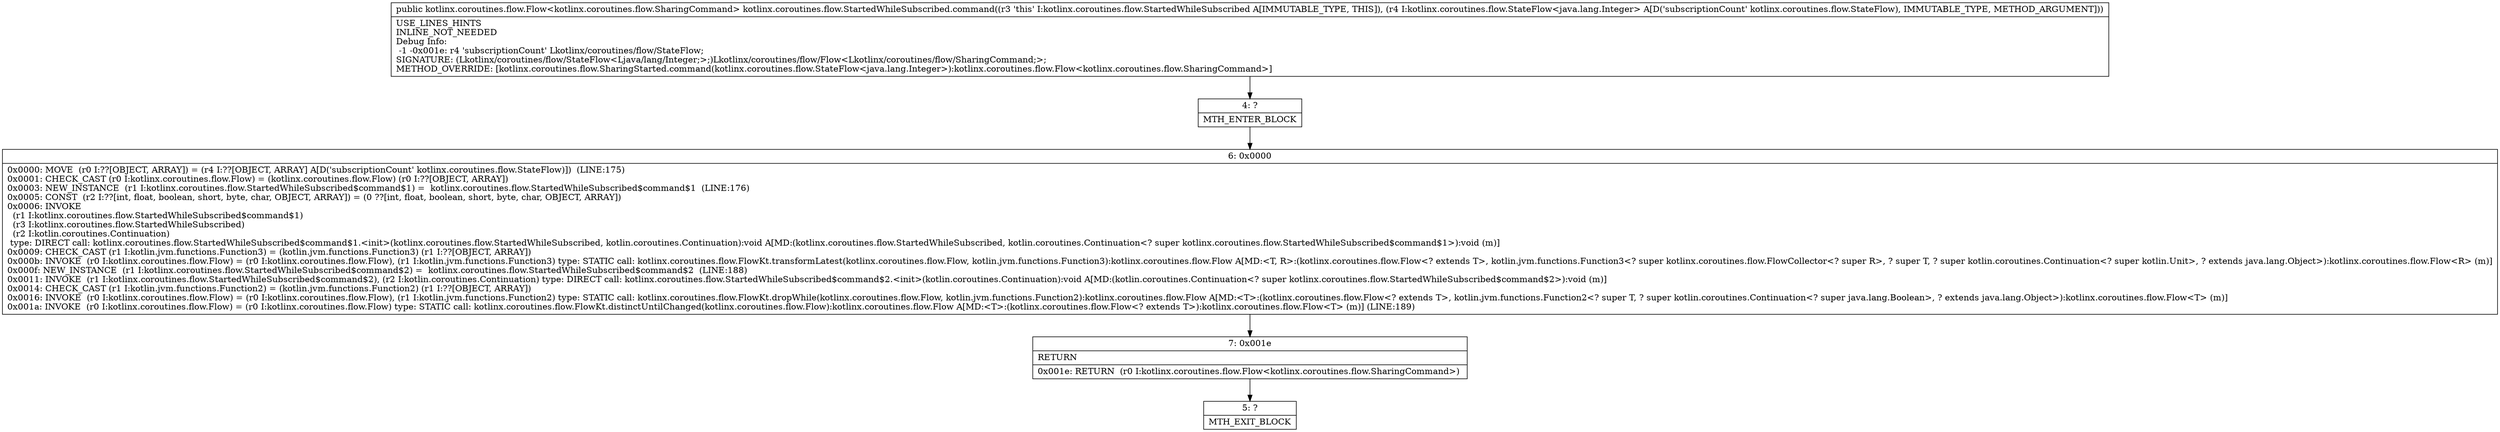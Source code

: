 digraph "CFG forkotlinx.coroutines.flow.StartedWhileSubscribed.command(Lkotlinx\/coroutines\/flow\/StateFlow;)Lkotlinx\/coroutines\/flow\/Flow;" {
Node_4 [shape=record,label="{4\:\ ?|MTH_ENTER_BLOCK\l}"];
Node_6 [shape=record,label="{6\:\ 0x0000|0x0000: MOVE  (r0 I:??[OBJECT, ARRAY]) = (r4 I:??[OBJECT, ARRAY] A[D('subscriptionCount' kotlinx.coroutines.flow.StateFlow)])  (LINE:175)\l0x0001: CHECK_CAST (r0 I:kotlinx.coroutines.flow.Flow) = (kotlinx.coroutines.flow.Flow) (r0 I:??[OBJECT, ARRAY]) \l0x0003: NEW_INSTANCE  (r1 I:kotlinx.coroutines.flow.StartedWhileSubscribed$command$1) =  kotlinx.coroutines.flow.StartedWhileSubscribed$command$1  (LINE:176)\l0x0005: CONST  (r2 I:??[int, float, boolean, short, byte, char, OBJECT, ARRAY]) = (0 ??[int, float, boolean, short, byte, char, OBJECT, ARRAY]) \l0x0006: INVOKE  \l  (r1 I:kotlinx.coroutines.flow.StartedWhileSubscribed$command$1)\l  (r3 I:kotlinx.coroutines.flow.StartedWhileSubscribed)\l  (r2 I:kotlin.coroutines.Continuation)\l type: DIRECT call: kotlinx.coroutines.flow.StartedWhileSubscribed$command$1.\<init\>(kotlinx.coroutines.flow.StartedWhileSubscribed, kotlin.coroutines.Continuation):void A[MD:(kotlinx.coroutines.flow.StartedWhileSubscribed, kotlin.coroutines.Continuation\<? super kotlinx.coroutines.flow.StartedWhileSubscribed$command$1\>):void (m)]\l0x0009: CHECK_CAST (r1 I:kotlin.jvm.functions.Function3) = (kotlin.jvm.functions.Function3) (r1 I:??[OBJECT, ARRAY]) \l0x000b: INVOKE  (r0 I:kotlinx.coroutines.flow.Flow) = (r0 I:kotlinx.coroutines.flow.Flow), (r1 I:kotlin.jvm.functions.Function3) type: STATIC call: kotlinx.coroutines.flow.FlowKt.transformLatest(kotlinx.coroutines.flow.Flow, kotlin.jvm.functions.Function3):kotlinx.coroutines.flow.Flow A[MD:\<T, R\>:(kotlinx.coroutines.flow.Flow\<? extends T\>, kotlin.jvm.functions.Function3\<? super kotlinx.coroutines.flow.FlowCollector\<? super R\>, ? super T, ? super kotlin.coroutines.Continuation\<? super kotlin.Unit\>, ? extends java.lang.Object\>):kotlinx.coroutines.flow.Flow\<R\> (m)]\l0x000f: NEW_INSTANCE  (r1 I:kotlinx.coroutines.flow.StartedWhileSubscribed$command$2) =  kotlinx.coroutines.flow.StartedWhileSubscribed$command$2  (LINE:188)\l0x0011: INVOKE  (r1 I:kotlinx.coroutines.flow.StartedWhileSubscribed$command$2), (r2 I:kotlin.coroutines.Continuation) type: DIRECT call: kotlinx.coroutines.flow.StartedWhileSubscribed$command$2.\<init\>(kotlin.coroutines.Continuation):void A[MD:(kotlin.coroutines.Continuation\<? super kotlinx.coroutines.flow.StartedWhileSubscribed$command$2\>):void (m)]\l0x0014: CHECK_CAST (r1 I:kotlin.jvm.functions.Function2) = (kotlin.jvm.functions.Function2) (r1 I:??[OBJECT, ARRAY]) \l0x0016: INVOKE  (r0 I:kotlinx.coroutines.flow.Flow) = (r0 I:kotlinx.coroutines.flow.Flow), (r1 I:kotlin.jvm.functions.Function2) type: STATIC call: kotlinx.coroutines.flow.FlowKt.dropWhile(kotlinx.coroutines.flow.Flow, kotlin.jvm.functions.Function2):kotlinx.coroutines.flow.Flow A[MD:\<T\>:(kotlinx.coroutines.flow.Flow\<? extends T\>, kotlin.jvm.functions.Function2\<? super T, ? super kotlin.coroutines.Continuation\<? super java.lang.Boolean\>, ? extends java.lang.Object\>):kotlinx.coroutines.flow.Flow\<T\> (m)]\l0x001a: INVOKE  (r0 I:kotlinx.coroutines.flow.Flow) = (r0 I:kotlinx.coroutines.flow.Flow) type: STATIC call: kotlinx.coroutines.flow.FlowKt.distinctUntilChanged(kotlinx.coroutines.flow.Flow):kotlinx.coroutines.flow.Flow A[MD:\<T\>:(kotlinx.coroutines.flow.Flow\<? extends T\>):kotlinx.coroutines.flow.Flow\<T\> (m)] (LINE:189)\l}"];
Node_7 [shape=record,label="{7\:\ 0x001e|RETURN\l|0x001e: RETURN  (r0 I:kotlinx.coroutines.flow.Flow\<kotlinx.coroutines.flow.SharingCommand\>) \l}"];
Node_5 [shape=record,label="{5\:\ ?|MTH_EXIT_BLOCK\l}"];
MethodNode[shape=record,label="{public kotlinx.coroutines.flow.Flow\<kotlinx.coroutines.flow.SharingCommand\> kotlinx.coroutines.flow.StartedWhileSubscribed.command((r3 'this' I:kotlinx.coroutines.flow.StartedWhileSubscribed A[IMMUTABLE_TYPE, THIS]), (r4 I:kotlinx.coroutines.flow.StateFlow\<java.lang.Integer\> A[D('subscriptionCount' kotlinx.coroutines.flow.StateFlow), IMMUTABLE_TYPE, METHOD_ARGUMENT]))  | USE_LINES_HINTS\lINLINE_NOT_NEEDED\lDebug Info:\l  \-1 \-0x001e: r4 'subscriptionCount' Lkotlinx\/coroutines\/flow\/StateFlow;\lSIGNATURE: (Lkotlinx\/coroutines\/flow\/StateFlow\<Ljava\/lang\/Integer;\>;)Lkotlinx\/coroutines\/flow\/Flow\<Lkotlinx\/coroutines\/flow\/SharingCommand;\>;\lMETHOD_OVERRIDE: [kotlinx.coroutines.flow.SharingStarted.command(kotlinx.coroutines.flow.StateFlow\<java.lang.Integer\>):kotlinx.coroutines.flow.Flow\<kotlinx.coroutines.flow.SharingCommand\>]\l}"];
MethodNode -> Node_4;Node_4 -> Node_6;
Node_6 -> Node_7;
Node_7 -> Node_5;
}

